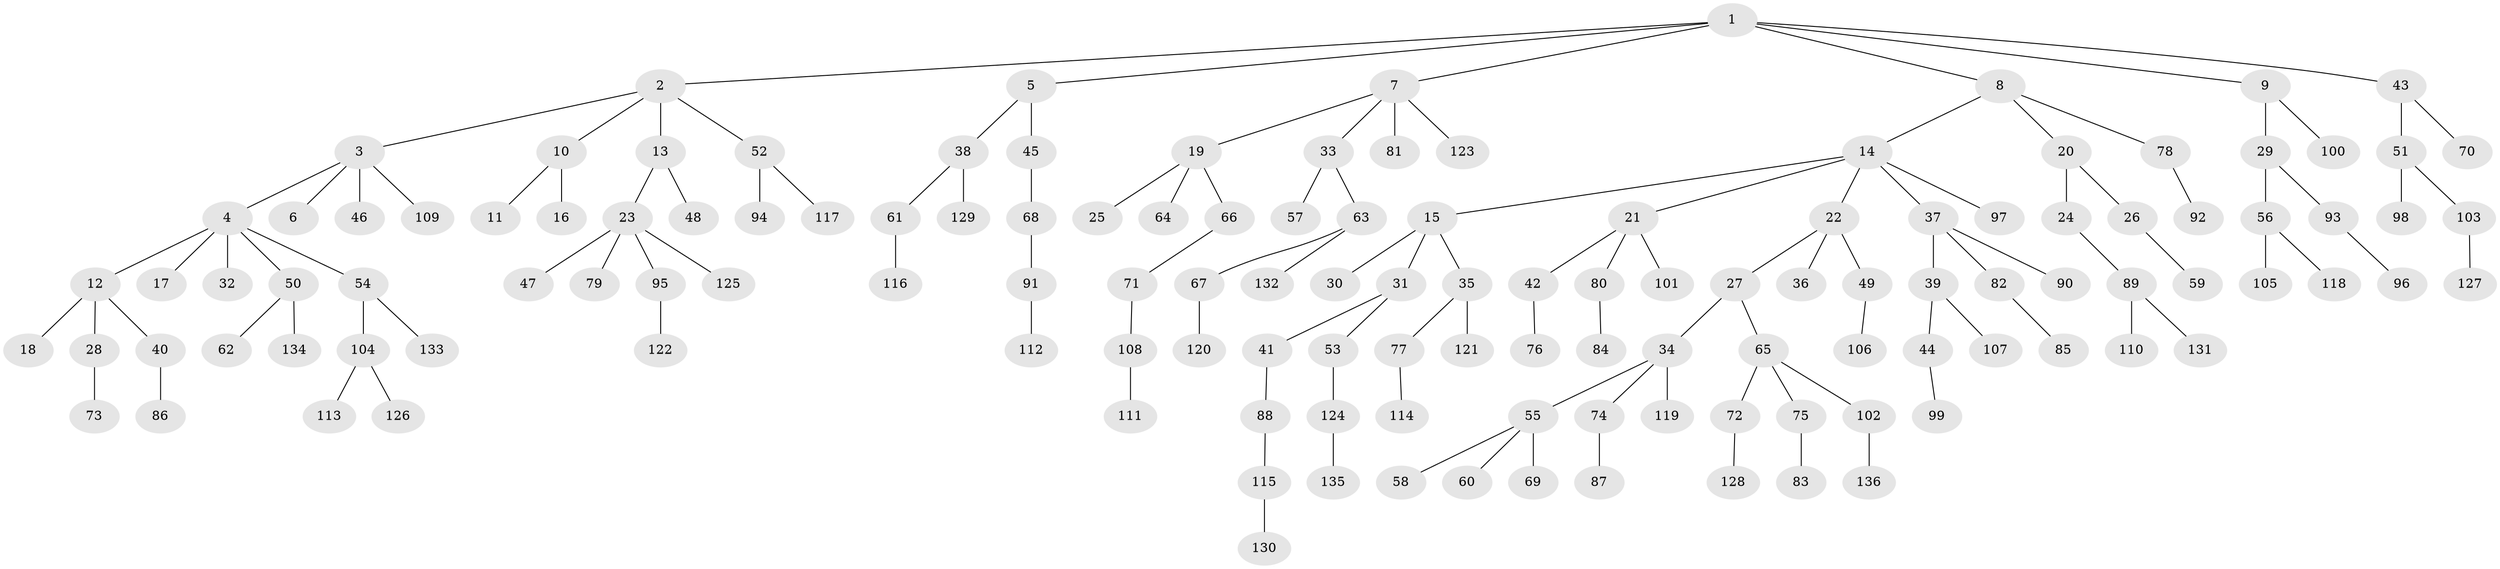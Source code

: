 // coarse degree distribution, {9: 0.011494252873563218, 6: 0.011494252873563218, 4: 0.08045977011494253, 5: 0.022988505747126436, 3: 0.09195402298850575, 1: 0.5402298850574713, 2: 0.22988505747126436, 8: 0.011494252873563218}
// Generated by graph-tools (version 1.1) at 2025/52/02/27/25 19:52:10]
// undirected, 136 vertices, 135 edges
graph export_dot {
graph [start="1"]
  node [color=gray90,style=filled];
  1;
  2;
  3;
  4;
  5;
  6;
  7;
  8;
  9;
  10;
  11;
  12;
  13;
  14;
  15;
  16;
  17;
  18;
  19;
  20;
  21;
  22;
  23;
  24;
  25;
  26;
  27;
  28;
  29;
  30;
  31;
  32;
  33;
  34;
  35;
  36;
  37;
  38;
  39;
  40;
  41;
  42;
  43;
  44;
  45;
  46;
  47;
  48;
  49;
  50;
  51;
  52;
  53;
  54;
  55;
  56;
  57;
  58;
  59;
  60;
  61;
  62;
  63;
  64;
  65;
  66;
  67;
  68;
  69;
  70;
  71;
  72;
  73;
  74;
  75;
  76;
  77;
  78;
  79;
  80;
  81;
  82;
  83;
  84;
  85;
  86;
  87;
  88;
  89;
  90;
  91;
  92;
  93;
  94;
  95;
  96;
  97;
  98;
  99;
  100;
  101;
  102;
  103;
  104;
  105;
  106;
  107;
  108;
  109;
  110;
  111;
  112;
  113;
  114;
  115;
  116;
  117;
  118;
  119;
  120;
  121;
  122;
  123;
  124;
  125;
  126;
  127;
  128;
  129;
  130;
  131;
  132;
  133;
  134;
  135;
  136;
  1 -- 2;
  1 -- 5;
  1 -- 7;
  1 -- 8;
  1 -- 9;
  1 -- 43;
  2 -- 3;
  2 -- 10;
  2 -- 13;
  2 -- 52;
  3 -- 4;
  3 -- 6;
  3 -- 46;
  3 -- 109;
  4 -- 12;
  4 -- 17;
  4 -- 32;
  4 -- 50;
  4 -- 54;
  5 -- 38;
  5 -- 45;
  7 -- 19;
  7 -- 33;
  7 -- 81;
  7 -- 123;
  8 -- 14;
  8 -- 20;
  8 -- 78;
  9 -- 29;
  9 -- 100;
  10 -- 11;
  10 -- 16;
  12 -- 18;
  12 -- 28;
  12 -- 40;
  13 -- 23;
  13 -- 48;
  14 -- 15;
  14 -- 21;
  14 -- 22;
  14 -- 37;
  14 -- 97;
  15 -- 30;
  15 -- 31;
  15 -- 35;
  19 -- 25;
  19 -- 64;
  19 -- 66;
  20 -- 24;
  20 -- 26;
  21 -- 42;
  21 -- 80;
  21 -- 101;
  22 -- 27;
  22 -- 36;
  22 -- 49;
  23 -- 47;
  23 -- 79;
  23 -- 95;
  23 -- 125;
  24 -- 89;
  26 -- 59;
  27 -- 34;
  27 -- 65;
  28 -- 73;
  29 -- 56;
  29 -- 93;
  31 -- 41;
  31 -- 53;
  33 -- 57;
  33 -- 63;
  34 -- 55;
  34 -- 74;
  34 -- 119;
  35 -- 77;
  35 -- 121;
  37 -- 39;
  37 -- 82;
  37 -- 90;
  38 -- 61;
  38 -- 129;
  39 -- 44;
  39 -- 107;
  40 -- 86;
  41 -- 88;
  42 -- 76;
  43 -- 51;
  43 -- 70;
  44 -- 99;
  45 -- 68;
  49 -- 106;
  50 -- 62;
  50 -- 134;
  51 -- 98;
  51 -- 103;
  52 -- 94;
  52 -- 117;
  53 -- 124;
  54 -- 104;
  54 -- 133;
  55 -- 58;
  55 -- 60;
  55 -- 69;
  56 -- 105;
  56 -- 118;
  61 -- 116;
  63 -- 67;
  63 -- 132;
  65 -- 72;
  65 -- 75;
  65 -- 102;
  66 -- 71;
  67 -- 120;
  68 -- 91;
  71 -- 108;
  72 -- 128;
  74 -- 87;
  75 -- 83;
  77 -- 114;
  78 -- 92;
  80 -- 84;
  82 -- 85;
  88 -- 115;
  89 -- 110;
  89 -- 131;
  91 -- 112;
  93 -- 96;
  95 -- 122;
  102 -- 136;
  103 -- 127;
  104 -- 113;
  104 -- 126;
  108 -- 111;
  115 -- 130;
  124 -- 135;
}
